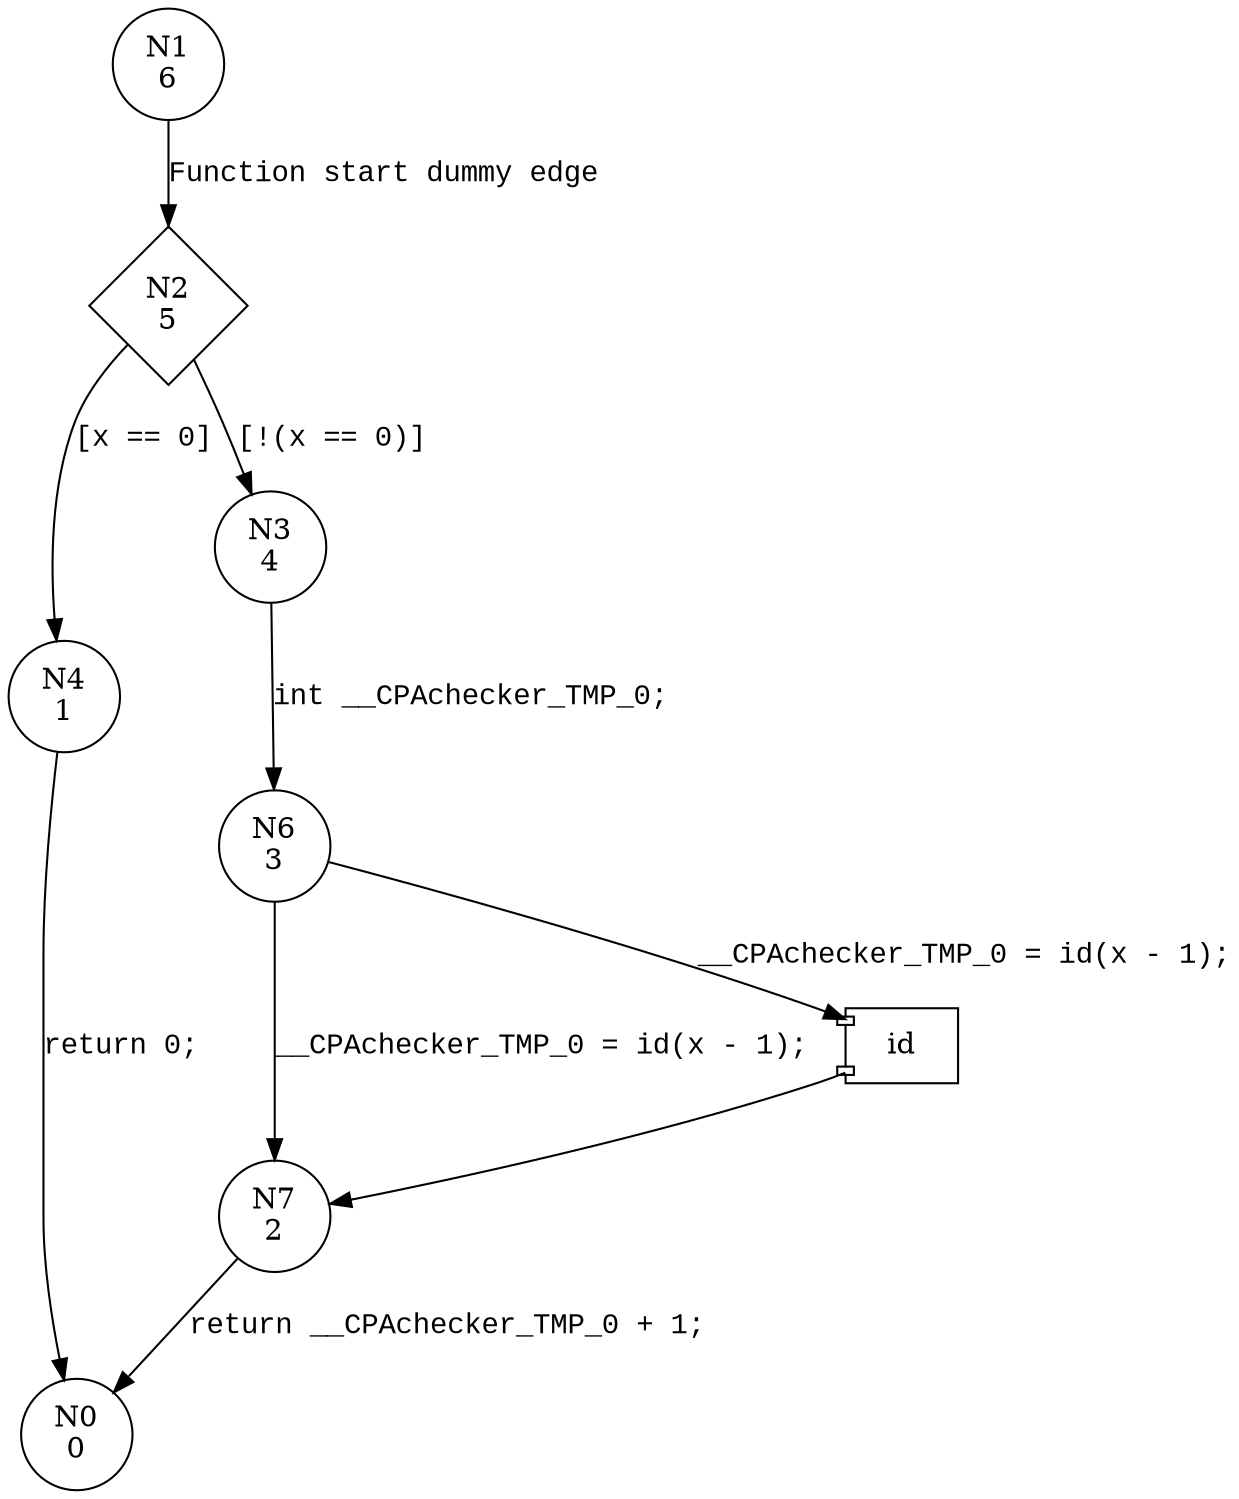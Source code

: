 digraph id {
1 [shape="circle" label="N1\n6"]
2 [shape="diamond" label="N2\n5"]
4 [shape="circle" label="N4\n1"]
3 [shape="circle" label="N3\n4"]
6 [shape="circle" label="N6\n3"]
7 [shape="circle" label="N7\n2"]
0 [shape="circle" label="N0\n0"]
1 -> 2 [label="Function start dummy edge" fontname="Courier New"]
2 -> 4 [label="[x == 0]" fontname="Courier New"]
2 -> 3 [label="[!(x == 0)]" fontname="Courier New"]
100002 [shape="component" label="id"]
6 -> 100002 [label="__CPAchecker_TMP_0 = id(x - 1);" fontname="Courier New"]
100002 -> 7 [label="" fontname="Courier New"]
6 -> 7 [label="__CPAchecker_TMP_0 = id(x - 1);" fontname="Courier New"]
7 -> 0 [label="return __CPAchecker_TMP_0 + 1;" fontname="Courier New"]
3 -> 6 [label="int __CPAchecker_TMP_0;" fontname="Courier New"]
4 -> 0 [label="return 0;" fontname="Courier New"]
}
